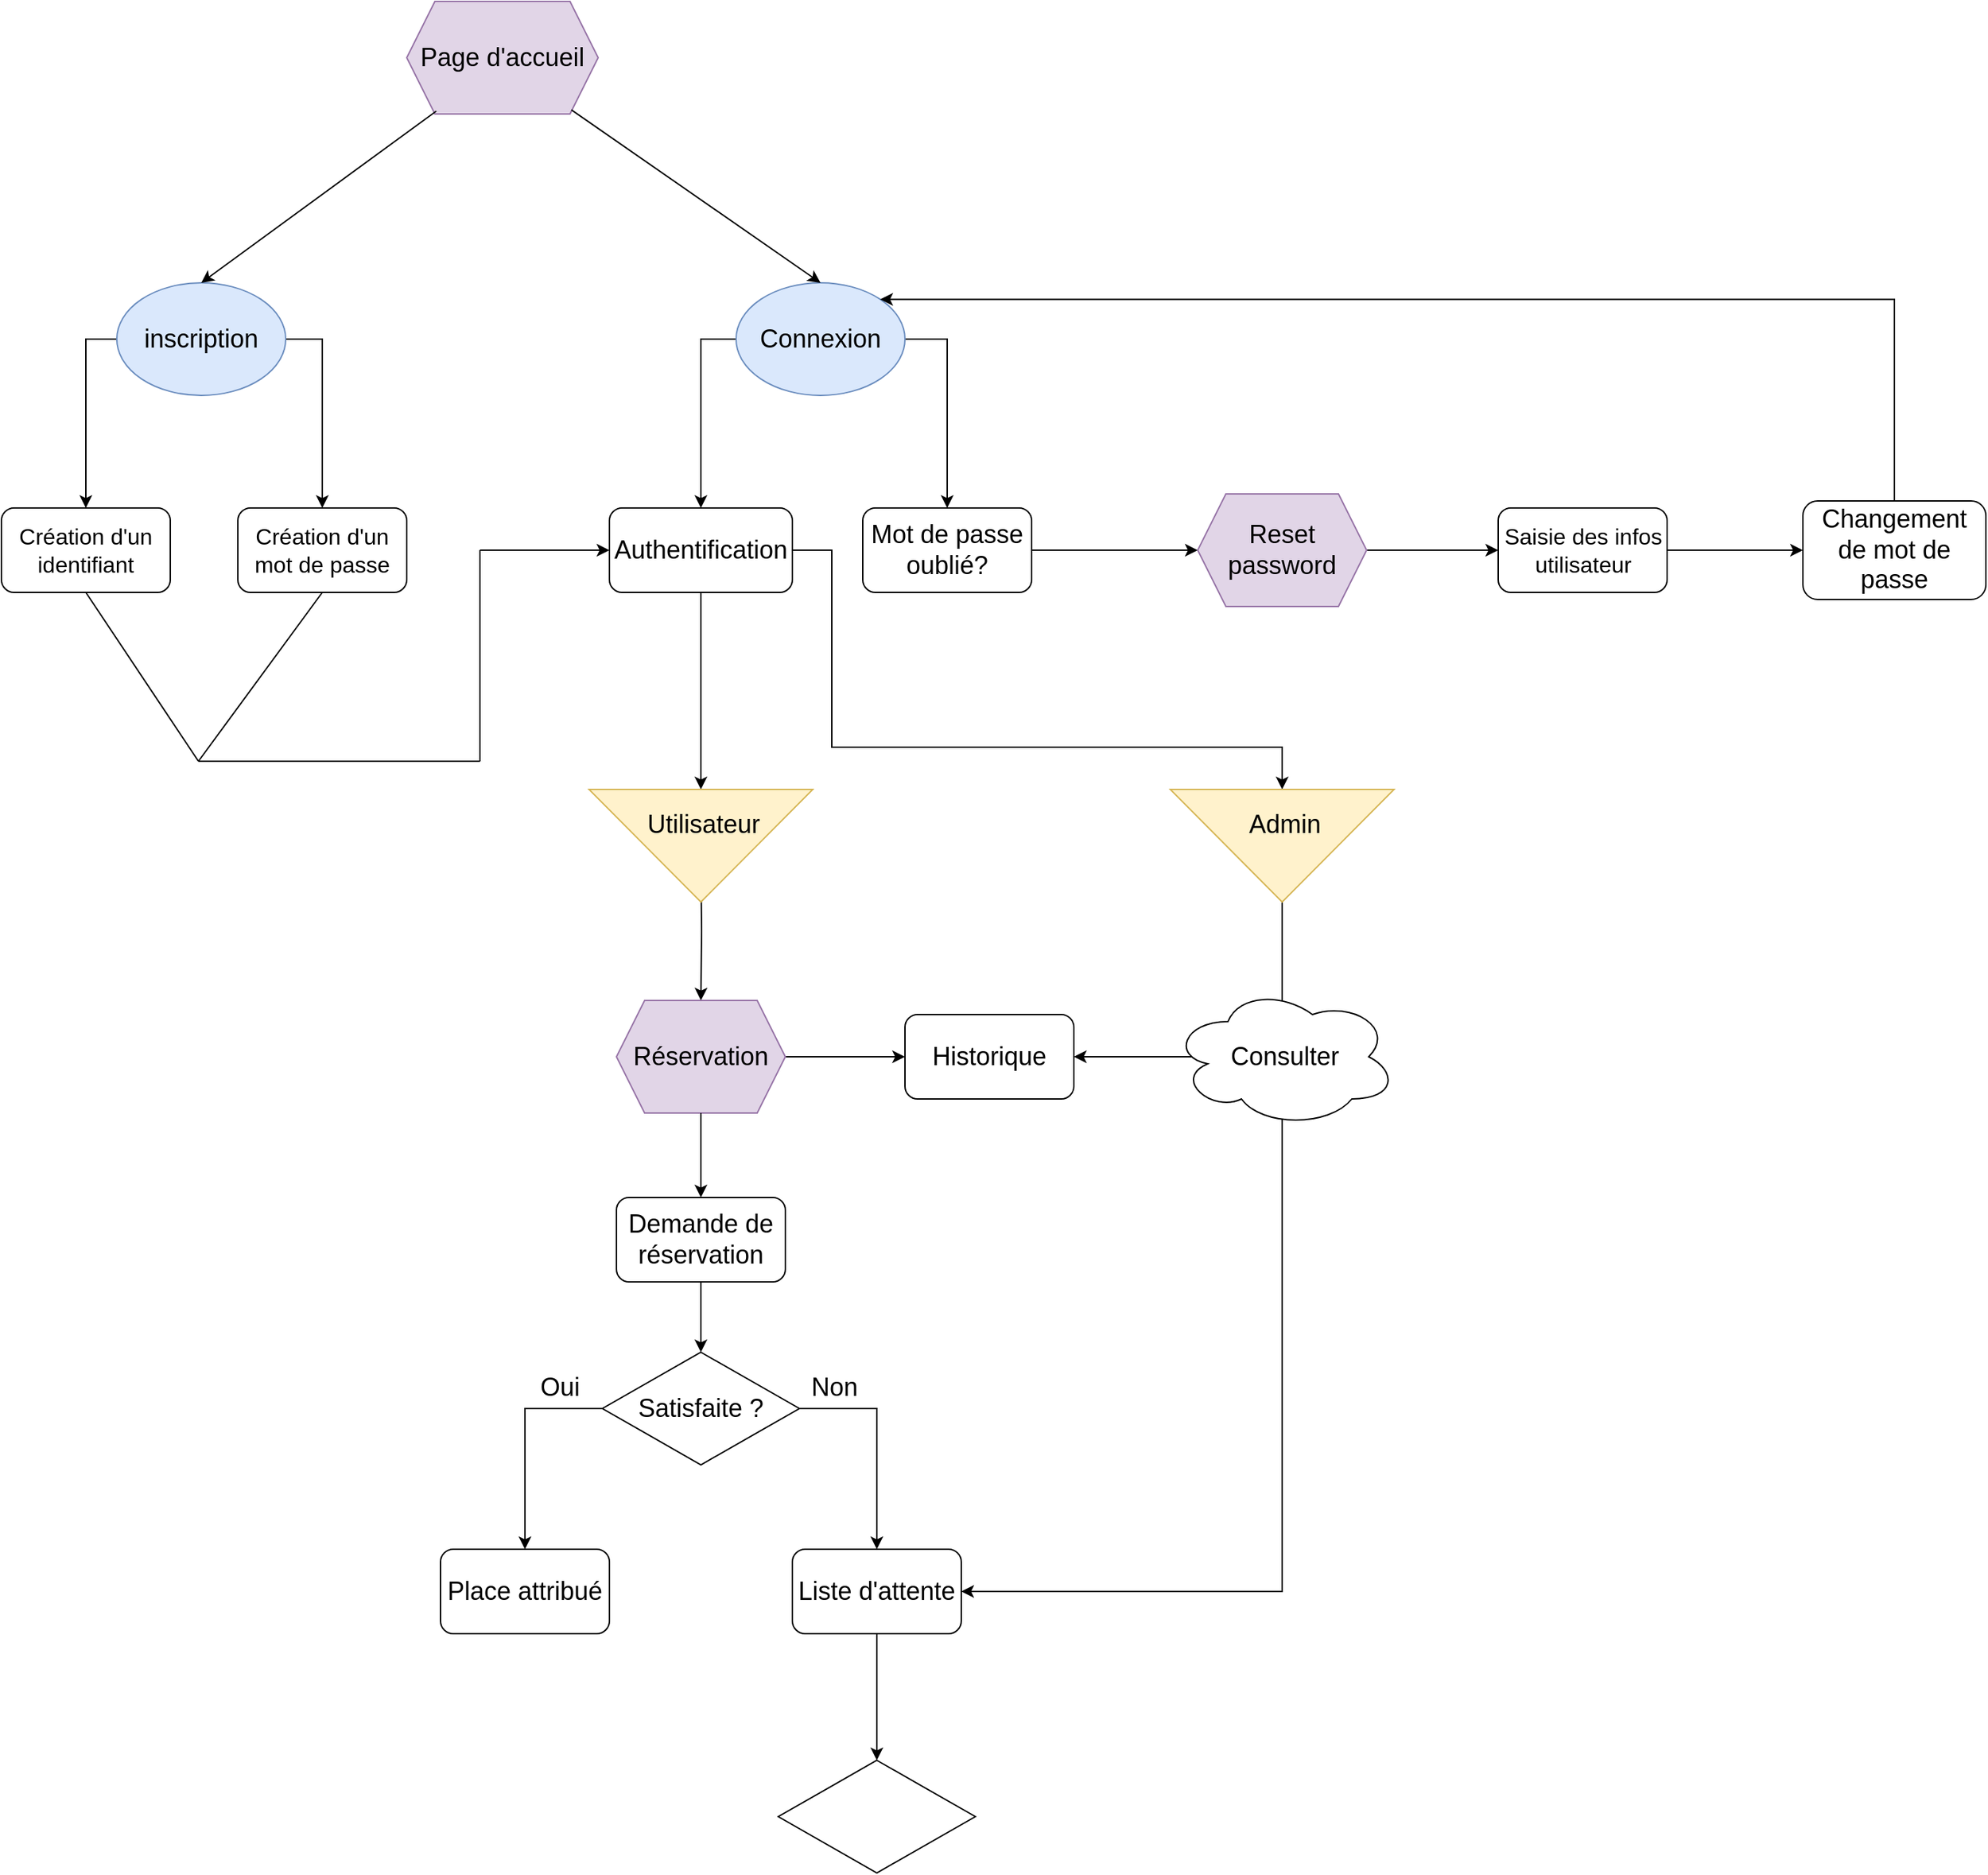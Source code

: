 <mxfile version="24.7.14">
  <diagram name="Page-1" id="_m0mcT-LbZxMVgwSGdpl">
    <mxGraphModel dx="1889" dy="578" grid="1" gridSize="10" guides="1" tooltips="1" connect="1" arrows="1" fold="1" page="1" pageScale="1" pageWidth="827" pageHeight="1169" math="0" shadow="0">
      <root>
        <mxCell id="0" />
        <mxCell id="1" parent="0" />
        <mxCell id="J0kD0AisD5n4wsnxr1aG-7" style="edgeStyle=orthogonalEdgeStyle;rounded=0;orthogonalLoop=1;jettySize=auto;html=1;exitX=0;exitY=0.5;exitDx=0;exitDy=0;entryX=0.5;entryY=0;entryDx=0;entryDy=0;" edge="1" parent="1" source="J0kD0AisD5n4wsnxr1aG-4" target="J0kD0AisD5n4wsnxr1aG-5">
          <mxGeometry relative="1" as="geometry" />
        </mxCell>
        <mxCell id="J0kD0AisD5n4wsnxr1aG-8" style="edgeStyle=orthogonalEdgeStyle;rounded=0;orthogonalLoop=1;jettySize=auto;html=1;exitX=1;exitY=0.5;exitDx=0;exitDy=0;entryX=0.5;entryY=0;entryDx=0;entryDy=0;" edge="1" parent="1" source="J0kD0AisD5n4wsnxr1aG-4" target="J0kD0AisD5n4wsnxr1aG-6">
          <mxGeometry relative="1" as="geometry" />
        </mxCell>
        <mxCell id="J0kD0AisD5n4wsnxr1aG-4" value="&lt;font style=&quot;font-size: 18px;&quot;&gt;inscription&lt;/font&gt;" style="ellipse;whiteSpace=wrap;html=1;fillColor=#dae8fc;strokeColor=#6c8ebf;" vertex="1" parent="1">
          <mxGeometry x="-698" y="260" width="120" height="80" as="geometry" />
        </mxCell>
        <mxCell id="J0kD0AisD5n4wsnxr1aG-5" value="&lt;font size=&quot;3&quot;&gt;Création d&#39;un identifiant&lt;/font&gt;" style="rounded=1;whiteSpace=wrap;html=1;" vertex="1" parent="1">
          <mxGeometry x="-780" y="420" width="120" height="60" as="geometry" />
        </mxCell>
        <mxCell id="J0kD0AisD5n4wsnxr1aG-6" value="&lt;font size=&quot;3&quot;&gt;Création d&#39;un mot de passe&lt;/font&gt;" style="rounded=1;whiteSpace=wrap;html=1;" vertex="1" parent="1">
          <mxGeometry x="-612" y="420" width="120" height="60" as="geometry" />
        </mxCell>
        <mxCell id="J0kD0AisD5n4wsnxr1aG-10" style="edgeStyle=orthogonalEdgeStyle;rounded=0;orthogonalLoop=1;jettySize=auto;html=1;exitX=0;exitY=0.5;exitDx=0;exitDy=0;entryX=0.5;entryY=0;entryDx=0;entryDy=0;" edge="1" parent="1" source="J0kD0AisD5n4wsnxr1aG-9" target="J0kD0AisD5n4wsnxr1aG-11">
          <mxGeometry relative="1" as="geometry">
            <mxPoint x="-318" y="420" as="targetPoint" />
          </mxGeometry>
        </mxCell>
        <mxCell id="J0kD0AisD5n4wsnxr1aG-13" style="edgeStyle=orthogonalEdgeStyle;rounded=0;orthogonalLoop=1;jettySize=auto;html=1;entryX=0.5;entryY=0;entryDx=0;entryDy=0;exitX=1;exitY=0.5;exitDx=0;exitDy=0;" edge="1" parent="1" source="J0kD0AisD5n4wsnxr1aG-9" target="J0kD0AisD5n4wsnxr1aG-12">
          <mxGeometry relative="1" as="geometry">
            <mxPoint x="-78" y="360" as="targetPoint" />
          </mxGeometry>
        </mxCell>
        <mxCell id="J0kD0AisD5n4wsnxr1aG-9" value="&lt;font style=&quot;font-size: 18px;&quot;&gt;Connexion&lt;/font&gt;" style="ellipse;whiteSpace=wrap;html=1;fillColor=#dae8fc;strokeColor=#6c8ebf;" vertex="1" parent="1">
          <mxGeometry x="-258" y="260" width="120" height="80" as="geometry" />
        </mxCell>
        <mxCell id="J0kD0AisD5n4wsnxr1aG-25" style="edgeStyle=orthogonalEdgeStyle;rounded=0;orthogonalLoop=1;jettySize=auto;html=1;exitX=0.5;exitY=1;exitDx=0;exitDy=0;entryX=0.5;entryY=0;entryDx=0;entryDy=0;" edge="1" parent="1" target="J0kD0AisD5n4wsnxr1aG-35">
          <mxGeometry relative="1" as="geometry">
            <mxPoint x="-283.0" y="670" as="sourcePoint" />
            <mxPoint x="-283" y="610" as="targetPoint" />
          </mxGeometry>
        </mxCell>
        <mxCell id="J0kD0AisD5n4wsnxr1aG-52" style="edgeStyle=orthogonalEdgeStyle;rounded=0;orthogonalLoop=1;jettySize=auto;html=1;exitX=1;exitY=0.5;exitDx=0;exitDy=0;entryX=0;entryY=0.5;entryDx=0;entryDy=0;" edge="1" parent="1" source="J0kD0AisD5n4wsnxr1aG-11" target="J0kD0AisD5n4wsnxr1aG-59">
          <mxGeometry relative="1" as="geometry">
            <mxPoint x="330" y="670" as="targetPoint" />
            <Array as="points">
              <mxPoint x="-190" y="450" />
              <mxPoint x="-190" y="590" />
              <mxPoint x="130" y="590" />
            </Array>
          </mxGeometry>
        </mxCell>
        <mxCell id="J0kD0AisD5n4wsnxr1aG-11" value="&lt;font style=&quot;font-size: 18px;&quot;&gt;Authentification&lt;/font&gt;" style="rounded=1;whiteSpace=wrap;html=1;" vertex="1" parent="1">
          <mxGeometry x="-348" y="420" width="130" height="60" as="geometry" />
        </mxCell>
        <mxCell id="J0kD0AisD5n4wsnxr1aG-38" style="edgeStyle=orthogonalEdgeStyle;rounded=0;orthogonalLoop=1;jettySize=auto;html=1;exitX=1;exitY=0.5;exitDx=0;exitDy=0;entryX=0;entryY=0.5;entryDx=0;entryDy=0;" edge="1" parent="1" source="J0kD0AisD5n4wsnxr1aG-12" target="J0kD0AisD5n4wsnxr1aG-37">
          <mxGeometry relative="1" as="geometry" />
        </mxCell>
        <mxCell id="J0kD0AisD5n4wsnxr1aG-12" value="&lt;font style=&quot;font-size: 18px;&quot;&gt;Mot de passe oublié?&lt;/font&gt;" style="rounded=1;whiteSpace=wrap;html=1;" vertex="1" parent="1">
          <mxGeometry x="-168" y="420" width="120" height="60" as="geometry" />
        </mxCell>
        <mxCell id="J0kD0AisD5n4wsnxr1aG-14" value="&lt;font style=&quot;font-size: 18px;&quot;&gt;Page d&#39;accueil&lt;/font&gt;" style="shape=hexagon;perimeter=hexagonPerimeter2;whiteSpace=wrap;html=1;fixedSize=1;fillColor=#e1d5e7;strokeColor=#9673a6;" vertex="1" parent="1">
          <mxGeometry x="-492" y="60" width="136" height="80" as="geometry" />
        </mxCell>
        <mxCell id="J0kD0AisD5n4wsnxr1aG-15" value="" style="endArrow=classic;html=1;rounded=0;exitX=0.154;exitY=0.975;exitDx=0;exitDy=0;entryX=0.5;entryY=0;entryDx=0;entryDy=0;exitPerimeter=0;" edge="1" parent="1" source="J0kD0AisD5n4wsnxr1aG-14" target="J0kD0AisD5n4wsnxr1aG-4">
          <mxGeometry width="50" height="50" relative="1" as="geometry">
            <mxPoint x="-668" y="200" as="sourcePoint" />
            <mxPoint x="-618" y="150" as="targetPoint" />
          </mxGeometry>
        </mxCell>
        <mxCell id="J0kD0AisD5n4wsnxr1aG-16" value="" style="endArrow=classic;html=1;rounded=0;entryX=0.5;entryY=0;entryDx=0;entryDy=0;exitX=0.86;exitY=0.963;exitDx=0;exitDy=0;exitPerimeter=0;" edge="1" parent="1" source="J0kD0AisD5n4wsnxr1aG-14" target="J0kD0AisD5n4wsnxr1aG-9">
          <mxGeometry width="50" height="50" relative="1" as="geometry">
            <mxPoint x="-338" y="200" as="sourcePoint" />
            <mxPoint x="-288" y="150" as="targetPoint" />
          </mxGeometry>
        </mxCell>
        <mxCell id="J0kD0AisD5n4wsnxr1aG-23" style="edgeStyle=orthogonalEdgeStyle;rounded=0;orthogonalLoop=1;jettySize=auto;html=1;entryX=0;entryY=0.5;entryDx=0;entryDy=0;" edge="1" parent="1" source="J0kD0AisD5n4wsnxr1aG-19" target="J0kD0AisD5n4wsnxr1aG-20">
          <mxGeometry relative="1" as="geometry" />
        </mxCell>
        <mxCell id="J0kD0AisD5n4wsnxr1aG-19" value="&lt;font size=&quot;3&quot;&gt;Saisie des infos utilisateur&lt;/font&gt;" style="rounded=1;whiteSpace=wrap;html=1;" vertex="1" parent="1">
          <mxGeometry x="283.5" y="420" width="120" height="60" as="geometry" />
        </mxCell>
        <mxCell id="J0kD0AisD5n4wsnxr1aG-45" style="edgeStyle=orthogonalEdgeStyle;rounded=0;orthogonalLoop=1;jettySize=auto;html=1;exitX=0.5;exitY=0;exitDx=0;exitDy=0;entryX=1;entryY=0;entryDx=0;entryDy=0;" edge="1" parent="1" source="J0kD0AisD5n4wsnxr1aG-20" target="J0kD0AisD5n4wsnxr1aG-9">
          <mxGeometry relative="1" as="geometry">
            <mxPoint x="170" y="230" as="targetPoint" />
            <Array as="points">
              <mxPoint x="565" y="272" />
            </Array>
          </mxGeometry>
        </mxCell>
        <mxCell id="J0kD0AisD5n4wsnxr1aG-20" value="&lt;font style=&quot;font-size: 18px;&quot;&gt;Changement de mot de passe&lt;/font&gt;" style="rounded=1;whiteSpace=wrap;html=1;" vertex="1" parent="1">
          <mxGeometry x="500" y="415" width="130" height="70" as="geometry" />
        </mxCell>
        <mxCell id="J0kD0AisD5n4wsnxr1aG-27" value="" style="endArrow=none;html=1;rounded=0;entryX=0.5;entryY=1;entryDx=0;entryDy=0;" edge="1" parent="1" target="J0kD0AisD5n4wsnxr1aG-6">
          <mxGeometry width="50" height="50" relative="1" as="geometry">
            <mxPoint x="-640" y="600" as="sourcePoint" />
            <mxPoint x="-550" y="490" as="targetPoint" />
          </mxGeometry>
        </mxCell>
        <mxCell id="J0kD0AisD5n4wsnxr1aG-28" value="" style="endArrow=none;html=1;rounded=0;entryX=0.5;entryY=1;entryDx=0;entryDy=0;" edge="1" parent="1" target="J0kD0AisD5n4wsnxr1aG-5">
          <mxGeometry width="50" height="50" relative="1" as="geometry">
            <mxPoint x="-640" y="600" as="sourcePoint" />
            <mxPoint x="-698" y="490" as="targetPoint" />
          </mxGeometry>
        </mxCell>
        <mxCell id="J0kD0AisD5n4wsnxr1aG-32" value="" style="endArrow=none;html=1;rounded=0;" edge="1" parent="1">
          <mxGeometry width="50" height="50" relative="1" as="geometry">
            <mxPoint x="-640" y="600" as="sourcePoint" />
            <mxPoint x="-440" y="600" as="targetPoint" />
          </mxGeometry>
        </mxCell>
        <mxCell id="J0kD0AisD5n4wsnxr1aG-33" value="" style="endArrow=none;html=1;rounded=0;" edge="1" parent="1">
          <mxGeometry width="50" height="50" relative="1" as="geometry">
            <mxPoint x="-440" y="600" as="sourcePoint" />
            <mxPoint x="-440" y="450" as="targetPoint" />
          </mxGeometry>
        </mxCell>
        <mxCell id="J0kD0AisD5n4wsnxr1aG-34" value="" style="endArrow=classic;html=1;rounded=0;entryX=0;entryY=0.5;entryDx=0;entryDy=0;" edge="1" parent="1" target="J0kD0AisD5n4wsnxr1aG-11">
          <mxGeometry width="50" height="50" relative="1" as="geometry">
            <mxPoint x="-440" y="450" as="sourcePoint" />
            <mxPoint x="-360" y="430" as="targetPoint" />
          </mxGeometry>
        </mxCell>
        <mxCell id="J0kD0AisD5n4wsnxr1aG-85" style="edgeStyle=orthogonalEdgeStyle;rounded=0;orthogonalLoop=1;jettySize=auto;html=1;exitX=1;exitY=0.5;exitDx=0;exitDy=0;entryX=0;entryY=0.5;entryDx=0;entryDy=0;" edge="1" parent="1" source="J0kD0AisD5n4wsnxr1aG-35" target="J0kD0AisD5n4wsnxr1aG-81">
          <mxGeometry relative="1" as="geometry" />
        </mxCell>
        <mxCell id="J0kD0AisD5n4wsnxr1aG-35" value="Réservation" style="shape=hexagon;perimeter=hexagonPerimeter2;whiteSpace=wrap;html=1;fixedSize=1;fillColor=#e1d5e7;strokeColor=#9673a6;fontSize=18;" vertex="1" parent="1">
          <mxGeometry x="-343" y="770" width="120" height="80" as="geometry" />
        </mxCell>
        <mxCell id="J0kD0AisD5n4wsnxr1aG-42" style="edgeStyle=orthogonalEdgeStyle;rounded=0;orthogonalLoop=1;jettySize=auto;html=1;entryX=0;entryY=0.5;entryDx=0;entryDy=0;" edge="1" parent="1" source="J0kD0AisD5n4wsnxr1aG-37" target="J0kD0AisD5n4wsnxr1aG-19">
          <mxGeometry relative="1" as="geometry" />
        </mxCell>
        <mxCell id="J0kD0AisD5n4wsnxr1aG-37" value="&lt;font style=&quot;font-size: 18px;&quot;&gt;Reset password&lt;/font&gt;" style="shape=hexagon;perimeter=hexagonPerimeter2;whiteSpace=wrap;html=1;fixedSize=1;fillColor=#e1d5e7;strokeColor=#9673a6;" vertex="1" parent="1">
          <mxGeometry x="70" y="410" width="120" height="80" as="geometry" />
        </mxCell>
        <mxCell id="J0kD0AisD5n4wsnxr1aG-67" style="edgeStyle=orthogonalEdgeStyle;rounded=0;orthogonalLoop=1;jettySize=auto;html=1;exitX=0.5;exitY=1;exitDx=0;exitDy=0;entryX=0.5;entryY=0;entryDx=0;entryDy=0;" edge="1" parent="1" source="J0kD0AisD5n4wsnxr1aG-41" target="J0kD0AisD5n4wsnxr1aG-65">
          <mxGeometry relative="1" as="geometry" />
        </mxCell>
        <mxCell id="J0kD0AisD5n4wsnxr1aG-41" value="&lt;font style=&quot;font-size: 18px;&quot;&gt;Demande de réservation&lt;/font&gt;" style="rounded=1;whiteSpace=wrap;html=1;" vertex="1" parent="1">
          <mxGeometry x="-343" y="910" width="120" height="60" as="geometry" />
        </mxCell>
        <mxCell id="J0kD0AisD5n4wsnxr1aG-47" style="edgeStyle=orthogonalEdgeStyle;rounded=0;orthogonalLoop=1;jettySize=auto;html=1;exitX=0.5;exitY=1;exitDx=0;exitDy=0;entryX=0.5;entryY=0;entryDx=0;entryDy=0;" edge="1" parent="1" source="J0kD0AisD5n4wsnxr1aG-35" target="J0kD0AisD5n4wsnxr1aG-41">
          <mxGeometry relative="1" as="geometry" />
        </mxCell>
        <mxCell id="J0kD0AisD5n4wsnxr1aG-55" value="" style="edgeStyle=orthogonalEdgeStyle;rounded=0;orthogonalLoop=1;jettySize=auto;html=1;exitX=0.5;exitY=1;exitDx=0;exitDy=0;entryX=0.5;entryY=0;entryDx=0;entryDy=0;" edge="1" parent="1" source="J0kD0AisD5n4wsnxr1aG-11">
          <mxGeometry relative="1" as="geometry">
            <mxPoint x="-283" y="480" as="sourcePoint" />
            <mxPoint x="-283.0" y="620" as="targetPoint" />
          </mxGeometry>
        </mxCell>
        <mxCell id="J0kD0AisD5n4wsnxr1aG-56" value="" style="triangle;whiteSpace=wrap;html=1;direction=south;fillColor=#fff2cc;strokeColor=#d6b656;" vertex="1" parent="1">
          <mxGeometry x="-362.5" y="620" width="159" height="80" as="geometry" />
        </mxCell>
        <mxCell id="J0kD0AisD5n4wsnxr1aG-57" value="&lt;font style=&quot;font-size: 18px;&quot;&gt;Utilisateur&lt;/font&gt;" style="text;html=1;align=center;verticalAlign=middle;whiteSpace=wrap;rounded=0;" vertex="1" parent="1">
          <mxGeometry x="-311.5" y="630" width="60" height="30" as="geometry" />
        </mxCell>
        <mxCell id="J0kD0AisD5n4wsnxr1aG-75" style="edgeStyle=orthogonalEdgeStyle;rounded=0;orthogonalLoop=1;jettySize=auto;html=1;exitX=1;exitY=0.5;exitDx=0;exitDy=0;entryX=1;entryY=0.5;entryDx=0;entryDy=0;" edge="1" parent="1" source="J0kD0AisD5n4wsnxr1aG-59" target="J0kD0AisD5n4wsnxr1aG-69">
          <mxGeometry relative="1" as="geometry" />
        </mxCell>
        <mxCell id="J0kD0AisD5n4wsnxr1aG-59" value="" style="triangle;whiteSpace=wrap;html=1;direction=south;fillColor=#fff2cc;strokeColor=#d6b656;" vertex="1" parent="1">
          <mxGeometry x="50.5" y="620" width="159" height="80" as="geometry" />
        </mxCell>
        <mxCell id="J0kD0AisD5n4wsnxr1aG-60" value="&lt;font style=&quot;font-size: 18px;&quot;&gt;Admin&lt;/font&gt;" style="text;html=1;align=center;verticalAlign=middle;whiteSpace=wrap;rounded=0;" vertex="1" parent="1">
          <mxGeometry x="101.5" y="630" width="60" height="30" as="geometry" />
        </mxCell>
        <mxCell id="J0kD0AisD5n4wsnxr1aG-70" style="edgeStyle=orthogonalEdgeStyle;rounded=0;orthogonalLoop=1;jettySize=auto;html=1;entryX=0.5;entryY=0;entryDx=0;entryDy=0;exitX=0;exitY=0.5;exitDx=0;exitDy=0;" edge="1" parent="1" source="J0kD0AisD5n4wsnxr1aG-65" target="J0kD0AisD5n4wsnxr1aG-68">
          <mxGeometry relative="1" as="geometry">
            <mxPoint x="-323" y="1050" as="sourcePoint" />
          </mxGeometry>
        </mxCell>
        <mxCell id="J0kD0AisD5n4wsnxr1aG-71" style="edgeStyle=orthogonalEdgeStyle;rounded=0;orthogonalLoop=1;jettySize=auto;html=1;exitX=1;exitY=0.5;exitDx=0;exitDy=0;entryX=0.5;entryY=0;entryDx=0;entryDy=0;" edge="1" parent="1" source="J0kD0AisD5n4wsnxr1aG-65" target="J0kD0AisD5n4wsnxr1aG-69">
          <mxGeometry relative="1" as="geometry" />
        </mxCell>
        <mxCell id="J0kD0AisD5n4wsnxr1aG-65" value="&lt;font style=&quot;font-size: 18px;&quot;&gt;Satisfaite ?&lt;/font&gt;" style="rhombus;whiteSpace=wrap;html=1;" vertex="1" parent="1">
          <mxGeometry x="-353" y="1020" width="140" height="80" as="geometry" />
        </mxCell>
        <mxCell id="J0kD0AisD5n4wsnxr1aG-68" value="&lt;font style=&quot;font-size: 18px;&quot;&gt;Place attribué&lt;/font&gt;" style="rounded=1;whiteSpace=wrap;html=1;" vertex="1" parent="1">
          <mxGeometry x="-468" y="1160" width="120" height="60" as="geometry" />
        </mxCell>
        <mxCell id="J0kD0AisD5n4wsnxr1aG-79" style="edgeStyle=orthogonalEdgeStyle;rounded=0;orthogonalLoop=1;jettySize=auto;html=1;exitX=0.5;exitY=1;exitDx=0;exitDy=0;entryX=0.5;entryY=0;entryDx=0;entryDy=0;" edge="1" parent="1" source="J0kD0AisD5n4wsnxr1aG-69" target="J0kD0AisD5n4wsnxr1aG-78">
          <mxGeometry relative="1" as="geometry" />
        </mxCell>
        <mxCell id="J0kD0AisD5n4wsnxr1aG-69" value="&lt;font style=&quot;font-size: 18px;&quot;&gt;Liste d&#39;attente&lt;/font&gt;" style="rounded=1;whiteSpace=wrap;html=1;" vertex="1" parent="1">
          <mxGeometry x="-218" y="1160" width="120" height="60" as="geometry" />
        </mxCell>
        <mxCell id="J0kD0AisD5n4wsnxr1aG-72" value="&lt;span style=&quot;font-size: 18px;&quot;&gt;Oui&lt;/span&gt;" style="text;html=1;align=center;verticalAlign=middle;whiteSpace=wrap;rounded=0;" vertex="1" parent="1">
          <mxGeometry x="-413" y="1030" width="60" height="30" as="geometry" />
        </mxCell>
        <mxCell id="J0kD0AisD5n4wsnxr1aG-74" value="&lt;span style=&quot;font-size: 18px;&quot;&gt;Non&lt;/span&gt;" style="text;html=1;align=center;verticalAlign=middle;whiteSpace=wrap;rounded=0;" vertex="1" parent="1">
          <mxGeometry x="-218" y="1030" width="60" height="30" as="geometry" />
        </mxCell>
        <mxCell id="J0kD0AisD5n4wsnxr1aG-84" style="edgeStyle=orthogonalEdgeStyle;rounded=0;orthogonalLoop=1;jettySize=auto;html=1;exitX=0.122;exitY=0.5;exitDx=0;exitDy=0;exitPerimeter=0;" edge="1" parent="1" source="J0kD0AisD5n4wsnxr1aG-77" target="J0kD0AisD5n4wsnxr1aG-81">
          <mxGeometry relative="1" as="geometry" />
        </mxCell>
        <mxCell id="J0kD0AisD5n4wsnxr1aG-77" value="&lt;font style=&quot;font-size: 18px;&quot;&gt;Consulter&lt;/font&gt;" style="ellipse;shape=cloud;whiteSpace=wrap;html=1;" vertex="1" parent="1">
          <mxGeometry x="51.5" y="760" width="160" height="100" as="geometry" />
        </mxCell>
        <mxCell id="J0kD0AisD5n4wsnxr1aG-78" value="" style="rhombus;whiteSpace=wrap;html=1;" vertex="1" parent="1">
          <mxGeometry x="-228" y="1310" width="140" height="80" as="geometry" />
        </mxCell>
        <mxCell id="J0kD0AisD5n4wsnxr1aG-81" value="&lt;font style=&quot;font-size: 18px;&quot;&gt;Historique&lt;/font&gt;" style="rounded=1;whiteSpace=wrap;html=1;" vertex="1" parent="1">
          <mxGeometry x="-138" y="780" width="120" height="60" as="geometry" />
        </mxCell>
      </root>
    </mxGraphModel>
  </diagram>
</mxfile>
